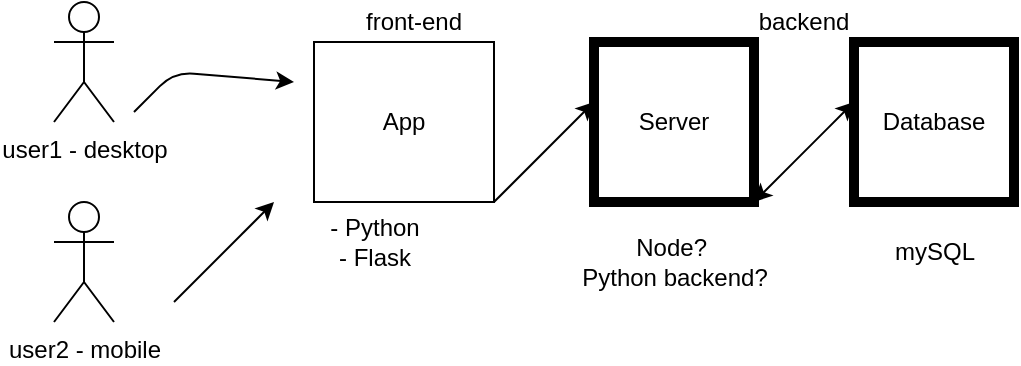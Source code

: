 <mxfile version="14.2.9" type="github" pages="2">
  <diagram id="ZBumNyMTe2__z3s6jIOB" name="Page-1">
    <mxGraphModel dx="946" dy="553" grid="1" gridSize="10" guides="1" tooltips="1" connect="1" arrows="1" fold="1" page="1" pageScale="1" pageWidth="850" pageHeight="1100" math="0" shadow="0">
      <root>
        <mxCell id="0" />
        <mxCell id="1" parent="0" />
        <mxCell id="dQjJ2E0FZgbw87xnPa_4-2" value="user1 - desktop" style="shape=umlActor;verticalLabelPosition=bottom;verticalAlign=top;html=1;outlineConnect=0;" vertex="1" parent="1">
          <mxGeometry x="80" y="140" width="30" height="60" as="geometry" />
        </mxCell>
        <mxCell id="dQjJ2E0FZgbw87xnPa_4-3" value="user2 - mobile" style="shape=umlActor;verticalLabelPosition=bottom;verticalAlign=top;html=1;outlineConnect=0;" vertex="1" parent="1">
          <mxGeometry x="80" y="240" width="30" height="60" as="geometry" />
        </mxCell>
        <mxCell id="dQjJ2E0FZgbw87xnPa_4-4" value="App" style="rounded=0;whiteSpace=wrap;html=1;" vertex="1" parent="1">
          <mxGeometry x="210" y="160" width="90" height="80" as="geometry" />
        </mxCell>
        <mxCell id="dQjJ2E0FZgbw87xnPa_4-12" value="" style="endArrow=classic;html=1;" edge="1" parent="1">
          <mxGeometry width="50" height="50" relative="1" as="geometry">
            <mxPoint x="140" y="290" as="sourcePoint" />
            <mxPoint x="190" y="240" as="targetPoint" />
            <Array as="points" />
          </mxGeometry>
        </mxCell>
        <mxCell id="dQjJ2E0FZgbw87xnPa_4-13" value="" style="endArrow=classic;html=1;" edge="1" parent="1">
          <mxGeometry width="50" height="50" relative="1" as="geometry">
            <mxPoint x="120" y="195" as="sourcePoint" />
            <mxPoint x="200" y="180" as="targetPoint" />
            <Array as="points">
              <mxPoint x="140" y="175" />
            </Array>
          </mxGeometry>
        </mxCell>
        <mxCell id="dQjJ2E0FZgbw87xnPa_4-16" value="Server" style="whiteSpace=wrap;html=1;aspect=fixed;shadow=0;strokeWidth=5;" vertex="1" parent="1">
          <mxGeometry x="350" y="160" width="80" height="80" as="geometry" />
        </mxCell>
        <mxCell id="dQjJ2E0FZgbw87xnPa_4-17" value="" style="endArrow=classic;html=1;" edge="1" parent="1">
          <mxGeometry width="50" height="50" relative="1" as="geometry">
            <mxPoint x="300" y="240" as="sourcePoint" />
            <mxPoint x="350" y="190" as="targetPoint" />
          </mxGeometry>
        </mxCell>
        <mxCell id="dQjJ2E0FZgbw87xnPa_4-18" value="" style="endArrow=classic;startArrow=classic;html=1;" edge="1" parent="1">
          <mxGeometry width="50" height="50" relative="1" as="geometry">
            <mxPoint x="430" y="240" as="sourcePoint" />
            <mxPoint x="480" y="190" as="targetPoint" />
            <Array as="points">
              <mxPoint x="460" y="210" />
            </Array>
          </mxGeometry>
        </mxCell>
        <mxCell id="dQjJ2E0FZgbw87xnPa_4-19" value="Database" style="whiteSpace=wrap;html=1;aspect=fixed;shadow=0;strokeWidth=5;" vertex="1" parent="1">
          <mxGeometry x="480" y="160" width="80" height="80" as="geometry" />
        </mxCell>
        <mxCell id="dQjJ2E0FZgbw87xnPa_4-20" value="front-end" style="text;html=1;strokeColor=none;fillColor=none;align=center;verticalAlign=middle;whiteSpace=wrap;rounded=0;shadow=0;" vertex="1" parent="1">
          <mxGeometry x="220" y="140" width="80" height="20" as="geometry" />
        </mxCell>
        <mxCell id="dQjJ2E0FZgbw87xnPa_4-21" value="backend" style="text;html=1;strokeColor=none;fillColor=none;align=center;verticalAlign=middle;whiteSpace=wrap;rounded=0;shadow=0;" vertex="1" parent="1">
          <mxGeometry x="350" y="140" width="210" height="20" as="geometry" />
        </mxCell>
        <mxCell id="dQjJ2E0FZgbw87xnPa_4-22" value="- Python&lt;br&gt;- Flask&lt;br&gt;" style="text;html=1;align=center;verticalAlign=middle;resizable=0;points=[];autosize=1;" vertex="1" parent="1">
          <mxGeometry x="210" y="245" width="60" height="30" as="geometry" />
        </mxCell>
        <mxCell id="dQjJ2E0FZgbw87xnPa_4-23" value="Node?&amp;nbsp;&lt;br&gt;Python backend?" style="text;html=1;align=center;verticalAlign=middle;resizable=0;points=[];autosize=1;" vertex="1" parent="1">
          <mxGeometry x="335" y="255" width="110" height="30" as="geometry" />
        </mxCell>
        <mxCell id="dQjJ2E0FZgbw87xnPa_4-24" value="mySQL" style="text;html=1;align=center;verticalAlign=middle;resizable=0;points=[];autosize=1;" vertex="1" parent="1">
          <mxGeometry x="490" y="255" width="60" height="20" as="geometry" />
        </mxCell>
      </root>
    </mxGraphModel>
  </diagram>
  <diagram id="5z7Sv5H5zPsnxHpmHT8G" name="Page-2">
    <mxGraphModel dx="946" dy="553" grid="1" gridSize="10" guides="1" tooltips="1" connect="1" arrows="1" fold="1" page="1" pageScale="1" pageWidth="850" pageHeight="1100" math="0" shadow="0">
      <root>
        <mxCell id="5iGnVZayL-TMYyF1wvhR-0" />
        <mxCell id="5iGnVZayL-TMYyF1wvhR-1" parent="5iGnVZayL-TMYyF1wvhR-0" />
        <mxCell id="5iGnVZayL-TMYyF1wvhR-2" value="" style="rounded=0;whiteSpace=wrap;html=1;shadow=0;strokeWidth=1;" vertex="1" parent="5iGnVZayL-TMYyF1wvhR-1">
          <mxGeometry x="40" y="50" width="310" height="240" as="geometry" />
        </mxCell>
        <mxCell id="5iGnVZayL-TMYyF1wvhR-3" value="Login Chat History Users" style="rounded=0;whiteSpace=wrap;html=1;shadow=0;strokeWidth=1;align=left;" vertex="1" parent="5iGnVZayL-TMYyF1wvhR-1">
          <mxGeometry x="40" y="50" width="310" height="30" as="geometry" />
        </mxCell>
        <mxCell id="5iGnVZayL-TMYyF1wvhR-4" value="" style="rounded=0;whiteSpace=wrap;html=1;shadow=0;strokeWidth=1;" vertex="1" parent="5iGnVZayL-TMYyF1wvhR-1">
          <mxGeometry x="135" y="140" width="120" height="60" as="geometry" />
        </mxCell>
        <mxCell id="5iGnVZayL-TMYyF1wvhR-5" value="Username:&amp;nbsp;" style="text;html=1;strokeColor=none;fillColor=none;align=center;verticalAlign=middle;whiteSpace=wrap;rounded=0;shadow=0;" vertex="1" parent="5iGnVZayL-TMYyF1wvhR-1">
          <mxGeometry x="150" y="160" width="40" height="20" as="geometry" />
        </mxCell>
        <mxCell id="5iGnVZayL-TMYyF1wvhR-6" value="Login" style="rounded=1;whiteSpace=wrap;html=1;shadow=0;strokeWidth=1;" vertex="1" parent="5iGnVZayL-TMYyF1wvhR-1">
          <mxGeometry x="195" y="180" width="60" height="20" as="geometry" />
        </mxCell>
        <mxCell id="5iGnVZayL-TMYyF1wvhR-7" value="" style="rounded=0;whiteSpace=wrap;html=1;shadow=0;strokeWidth=1;" vertex="1" parent="5iGnVZayL-TMYyF1wvhR-1">
          <mxGeometry x="450" y="50" width="310" height="240" as="geometry" />
        </mxCell>
        <mxCell id="5iGnVZayL-TMYyF1wvhR-8" value="Login" style="text;html=1;strokeColor=none;fillColor=none;align=center;verticalAlign=middle;whiteSpace=wrap;rounded=0;shadow=0;" vertex="1" parent="5iGnVZayL-TMYyF1wvhR-1">
          <mxGeometry x="310" y="30" width="40" height="20" as="geometry" />
        </mxCell>
        <mxCell id="5iGnVZayL-TMYyF1wvhR-9" value="Login Chat History Users" style="rounded=0;whiteSpace=wrap;html=1;shadow=0;strokeWidth=1;align=left;" vertex="1" parent="5iGnVZayL-TMYyF1wvhR-1">
          <mxGeometry x="450" y="50" width="310" height="30" as="geometry" />
        </mxCell>
        <mxCell id="5iGnVZayL-TMYyF1wvhR-10" value="" style="rounded=0;whiteSpace=wrap;html=1;shadow=0;strokeWidth=1;" vertex="1" parent="5iGnVZayL-TMYyF1wvhR-1">
          <mxGeometry x="490" y="100" width="240" height="150" as="geometry" />
        </mxCell>
        <mxCell id="5iGnVZayL-TMYyF1wvhR-11" value="Active Chat" style="rounded=0;whiteSpace=wrap;html=1;shadow=0;strokeWidth=1;" vertex="1" parent="5iGnVZayL-TMYyF1wvhR-1">
          <mxGeometry x="490" y="100" width="180" height="120" as="geometry" />
        </mxCell>
        <mxCell id="5iGnVZayL-TMYyF1wvhR-12" value="User message" style="rounded=0;whiteSpace=wrap;html=1;shadow=0;strokeWidth=1;align=left;" vertex="1" parent="5iGnVZayL-TMYyF1wvhR-1">
          <mxGeometry x="490" y="220" width="180" height="30" as="geometry" />
        </mxCell>
        <mxCell id="5iGnVZayL-TMYyF1wvhR-13" value="Send" style="rounded=1;whiteSpace=wrap;html=1;shadow=0;strokeWidth=1;" vertex="1" parent="5iGnVZayL-TMYyF1wvhR-1">
          <mxGeometry x="620" y="220" width="50" height="30" as="geometry" />
        </mxCell>
        <mxCell id="5iGnVZayL-TMYyF1wvhR-14" value="UserList" style="text;html=1;strokeColor=none;fillColor=none;align=center;verticalAlign=middle;whiteSpace=wrap;rounded=0;shadow=0;" vertex="1" parent="5iGnVZayL-TMYyF1wvhR-1">
          <mxGeometry x="680" y="100" width="40" height="20" as="geometry" />
        </mxCell>
        <mxCell id="5iGnVZayL-TMYyF1wvhR-15" value="user1" style="text;html=1;strokeColor=none;fillColor=none;align=center;verticalAlign=middle;whiteSpace=wrap;rounded=0;shadow=0;" vertex="1" parent="5iGnVZayL-TMYyF1wvhR-1">
          <mxGeometry x="680" y="130" width="40" height="20" as="geometry" />
        </mxCell>
        <mxCell id="5iGnVZayL-TMYyF1wvhR-16" value="user2" style="text;html=1;strokeColor=none;fillColor=none;align=center;verticalAlign=middle;whiteSpace=wrap;rounded=0;shadow=0;" vertex="1" parent="5iGnVZayL-TMYyF1wvhR-1">
          <mxGeometry x="680" y="160" width="40" height="20" as="geometry" />
        </mxCell>
        <mxCell id="5iGnVZayL-TMYyF1wvhR-18" value="" style="rounded=0;whiteSpace=wrap;html=1;shadow=0;strokeWidth=1;" vertex="1" parent="5iGnVZayL-TMYyF1wvhR-1">
          <mxGeometry x="40" y="350" width="310" height="240" as="geometry" />
        </mxCell>
        <mxCell id="5iGnVZayL-TMYyF1wvhR-19" value="Chat" style="text;html=1;strokeColor=none;fillColor=none;align=center;verticalAlign=middle;whiteSpace=wrap;rounded=0;shadow=0;" vertex="1" parent="5iGnVZayL-TMYyF1wvhR-1">
          <mxGeometry x="720" y="30" width="40" height="20" as="geometry" />
        </mxCell>
        <mxCell id="5iGnVZayL-TMYyF1wvhR-21" value="Login Chat History Users" style="rounded=0;whiteSpace=wrap;html=1;shadow=0;strokeWidth=1;align=left;" vertex="1" parent="5iGnVZayL-TMYyF1wvhR-1">
          <mxGeometry x="40" y="350" width="310" height="30" as="geometry" />
        </mxCell>
        <mxCell id="5iGnVZayL-TMYyF1wvhR-22" value="" style="rounded=0;whiteSpace=wrap;html=1;shadow=0;strokeWidth=1;" vertex="1" parent="5iGnVZayL-TMYyF1wvhR-1">
          <mxGeometry x="80" y="400" width="230" height="160" as="geometry" />
        </mxCell>
        <mxCell id="5iGnVZayL-TMYyF1wvhR-23" value="Show All Sent Messages" style="text;html=1;strokeColor=none;fillColor=none;align=center;verticalAlign=middle;whiteSpace=wrap;rounded=0;shadow=0;" vertex="1" parent="5iGnVZayL-TMYyF1wvhR-1">
          <mxGeometry x="140" y="410" width="110" height="20" as="geometry" />
        </mxCell>
        <mxCell id="5iGnVZayL-TMYyF1wvhR-24" value="" style="rounded=0;whiteSpace=wrap;html=1;shadow=0;strokeWidth=1;" vertex="1" parent="5iGnVZayL-TMYyF1wvhR-1">
          <mxGeometry x="135" y="440" width="120" height="110" as="geometry" />
        </mxCell>
        <mxCell id="5iGnVZayL-TMYyF1wvhR-25" value="" style="rounded=0;whiteSpace=wrap;html=1;shadow=0;strokeWidth=1;" vertex="1" parent="5iGnVZayL-TMYyF1wvhR-1">
          <mxGeometry x="450" y="350" width="310" height="240" as="geometry" />
        </mxCell>
        <mxCell id="5iGnVZayL-TMYyF1wvhR-26" value="Login Chat History Users" style="rounded=0;whiteSpace=wrap;html=1;shadow=0;strokeWidth=1;align=left;" vertex="1" parent="5iGnVZayL-TMYyF1wvhR-1">
          <mxGeometry x="450" y="350" width="310" height="30" as="geometry" />
        </mxCell>
        <mxCell id="5iGnVZayL-TMYyF1wvhR-27" value="&lt;span style=&quot;color: rgba(0 , 0 , 0 , 0) ; font-family: monospace ; font-size: 0px&quot;&gt;%3CmxGraphModel%3E%3Croot%3E%3CmxCell%20id%3D%220%22%2F%3E%3CmxCell%20id%3D%221%22%20parent%3D%220%22%2F%3E%3CmxCell%20id%3D%222%22%20value%3D%22Users%22%20style%3D%22text%3Bhtml%3D1%3BstrokeColor%3Dnone%3BfillColor%3Dnone%3Balign%3Dcenter%3BverticalAlign%3Dmiddle%3BwhiteSpace%3Dwrap%3Brounded%3D0%3Bshadow%3D0%3B%22%20vertex%3D%221%22%20parent%3D%221%22%3E%3CmxGeometry%20x%3D%22490%22%20y%3D%22400%22%20width%3D%2240%22%20height%3D%2220%22%20as%3D%22geometry%22%2F%3E%3C%2FmxCell%3E%3C%2Froot%3E%3C%2FmxGraphModel%3E&lt;/span&gt;" style="rounded=0;whiteSpace=wrap;html=1;shadow=0;strokeWidth=1;" vertex="1" parent="5iGnVZayL-TMYyF1wvhR-1">
          <mxGeometry x="490" y="400" width="210" height="140" as="geometry" />
        </mxCell>
        <mxCell id="5iGnVZayL-TMYyF1wvhR-28" value="Users" style="text;html=1;strokeColor=none;fillColor=none;align=center;verticalAlign=middle;whiteSpace=wrap;rounded=0;shadow=0;" vertex="1" parent="5iGnVZayL-TMYyF1wvhR-1">
          <mxGeometry x="490" y="400" width="40" height="20" as="geometry" />
        </mxCell>
        <mxCell id="5iGnVZayL-TMYyF1wvhR-29" value="user1" style="text;html=1;strokeColor=none;fillColor=none;align=center;verticalAlign=middle;whiteSpace=wrap;rounded=0;shadow=0;" vertex="1" parent="5iGnVZayL-TMYyF1wvhR-1">
          <mxGeometry x="510" y="430" width="40" height="20" as="geometry" />
        </mxCell>
        <mxCell id="5iGnVZayL-TMYyF1wvhR-30" value="Status" style="text;html=1;strokeColor=none;fillColor=none;align=center;verticalAlign=middle;whiteSpace=wrap;rounded=0;shadow=0;" vertex="1" parent="5iGnVZayL-TMYyF1wvhR-1">
          <mxGeometry x="585" y="400" width="40" height="20" as="geometry" />
        </mxCell>
        <mxCell id="5iGnVZayL-TMYyF1wvhR-31" value="user2" style="text;html=1;strokeColor=none;fillColor=none;align=center;verticalAlign=middle;whiteSpace=wrap;rounded=0;shadow=0;" vertex="1" parent="5iGnVZayL-TMYyF1wvhR-1">
          <mxGeometry x="510" y="460" width="40" height="20" as="geometry" />
        </mxCell>
        <mxCell id="5iGnVZayL-TMYyF1wvhR-33" value="online" style="text;html=1;strokeColor=none;fillColor=none;align=center;verticalAlign=middle;whiteSpace=wrap;rounded=0;shadow=0;" vertex="1" parent="5iGnVZayL-TMYyF1wvhR-1">
          <mxGeometry x="580" y="430" width="40" height="20" as="geometry" />
        </mxCell>
        <mxCell id="5iGnVZayL-TMYyF1wvhR-34" value="offline" style="text;html=1;strokeColor=none;fillColor=none;align=center;verticalAlign=middle;whiteSpace=wrap;rounded=0;shadow=0;" vertex="1" parent="5iGnVZayL-TMYyF1wvhR-1">
          <mxGeometry x="580" y="460" width="40" height="20" as="geometry" />
        </mxCell>
        <mxCell id="5iGnVZayL-TMYyF1wvhR-35" value="History" style="text;html=1;strokeColor=none;fillColor=none;align=center;verticalAlign=middle;whiteSpace=wrap;rounded=0;shadow=0;" vertex="1" parent="5iGnVZayL-TMYyF1wvhR-1">
          <mxGeometry x="310" y="330" width="40" height="20" as="geometry" />
        </mxCell>
        <mxCell id="5iGnVZayL-TMYyF1wvhR-36" value="Users" style="text;html=1;strokeColor=none;fillColor=none;align=center;verticalAlign=middle;whiteSpace=wrap;rounded=0;shadow=0;" vertex="1" parent="5iGnVZayL-TMYyF1wvhR-1">
          <mxGeometry x="720" y="330" width="40" height="20" as="geometry" />
        </mxCell>
      </root>
    </mxGraphModel>
  </diagram>
</mxfile>
